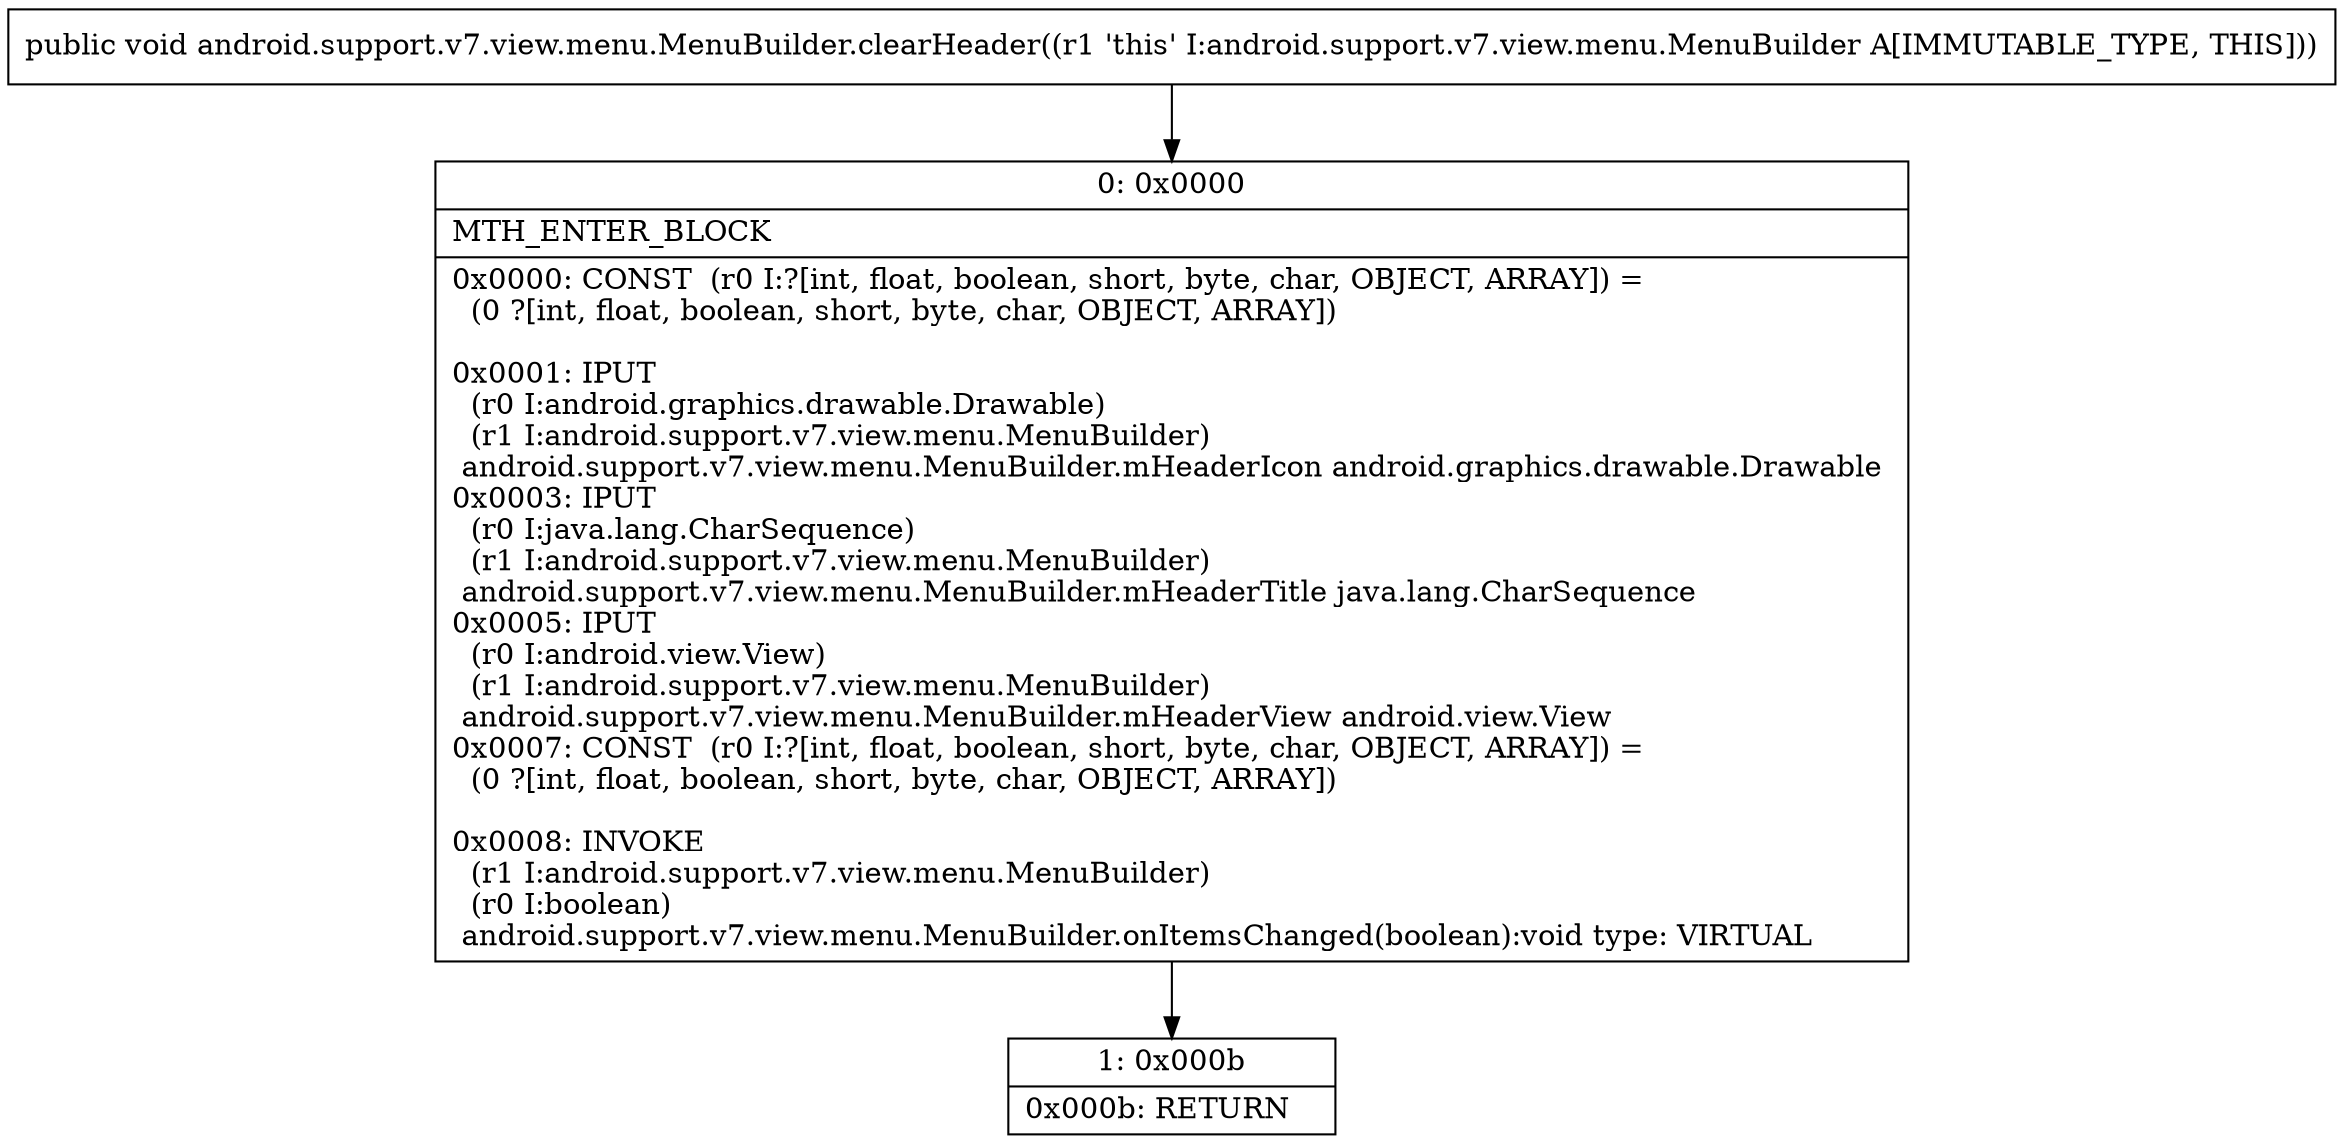 digraph "CFG forandroid.support.v7.view.menu.MenuBuilder.clearHeader()V" {
Node_0 [shape=record,label="{0\:\ 0x0000|MTH_ENTER_BLOCK\l|0x0000: CONST  (r0 I:?[int, float, boolean, short, byte, char, OBJECT, ARRAY]) = \l  (0 ?[int, float, boolean, short, byte, char, OBJECT, ARRAY])\l \l0x0001: IPUT  \l  (r0 I:android.graphics.drawable.Drawable)\l  (r1 I:android.support.v7.view.menu.MenuBuilder)\l android.support.v7.view.menu.MenuBuilder.mHeaderIcon android.graphics.drawable.Drawable \l0x0003: IPUT  \l  (r0 I:java.lang.CharSequence)\l  (r1 I:android.support.v7.view.menu.MenuBuilder)\l android.support.v7.view.menu.MenuBuilder.mHeaderTitle java.lang.CharSequence \l0x0005: IPUT  \l  (r0 I:android.view.View)\l  (r1 I:android.support.v7.view.menu.MenuBuilder)\l android.support.v7.view.menu.MenuBuilder.mHeaderView android.view.View \l0x0007: CONST  (r0 I:?[int, float, boolean, short, byte, char, OBJECT, ARRAY]) = \l  (0 ?[int, float, boolean, short, byte, char, OBJECT, ARRAY])\l \l0x0008: INVOKE  \l  (r1 I:android.support.v7.view.menu.MenuBuilder)\l  (r0 I:boolean)\l android.support.v7.view.menu.MenuBuilder.onItemsChanged(boolean):void type: VIRTUAL \l}"];
Node_1 [shape=record,label="{1\:\ 0x000b|0x000b: RETURN   \l}"];
MethodNode[shape=record,label="{public void android.support.v7.view.menu.MenuBuilder.clearHeader((r1 'this' I:android.support.v7.view.menu.MenuBuilder A[IMMUTABLE_TYPE, THIS])) }"];
MethodNode -> Node_0;
Node_0 -> Node_1;
}

